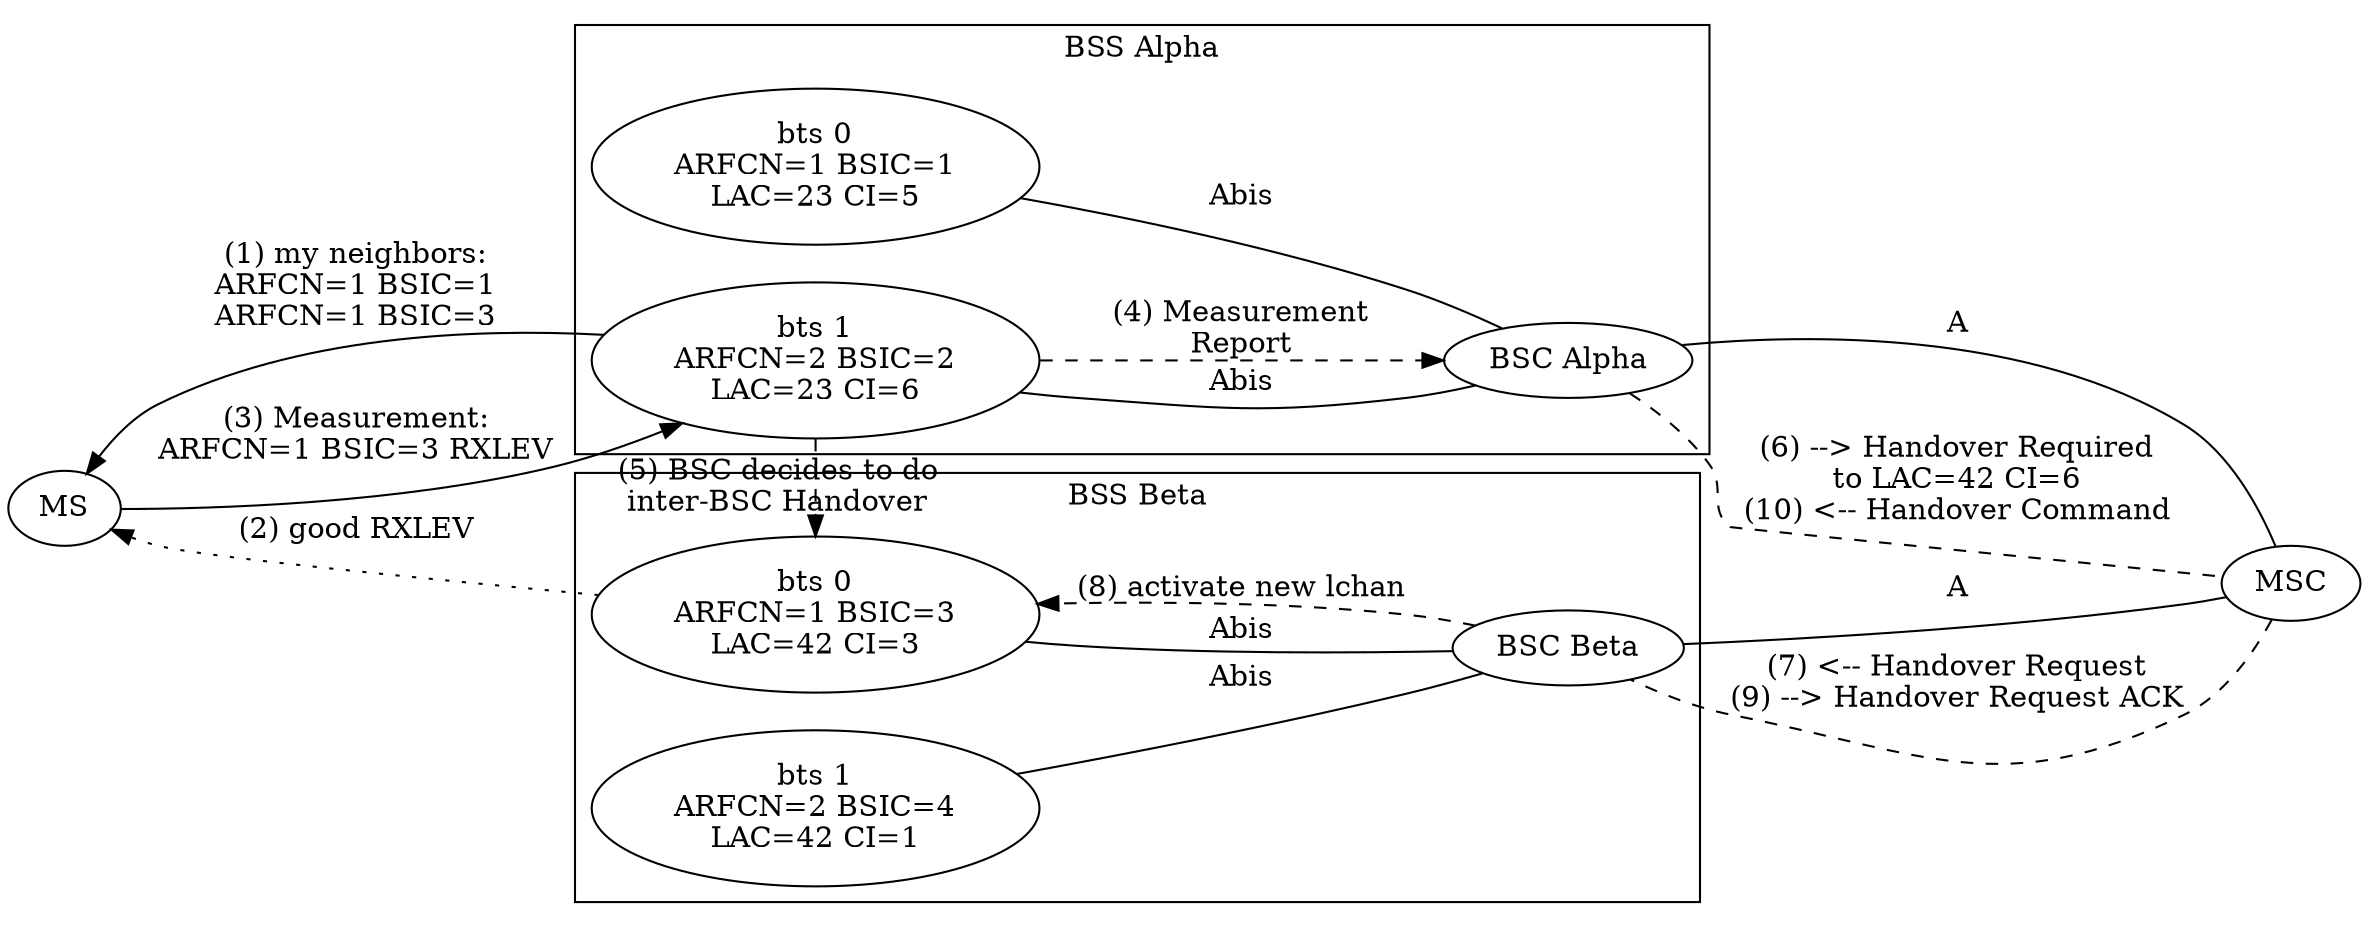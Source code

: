 digraph G {
rankdir=LR
	
subgraph cluster_bss_a {
	label="BSS Alpha"
	BTS_a0 [rank=min,label="bts 0\nARFCN=1 BSIC=1\nLAC=23 CI=5"]
	BTS_a1 [rank=min,label="bts 1\nARFCN=2 BSIC=2\nLAC=23 CI=6"]
	BSC_a [label="BSC Alpha"];
	{BTS_a0,BTS_a1} -> BSC_a [arrowhead=none,label=Abis]
}

subgraph cluster_bss_b {
	label="BSS Beta"
	BTS_b0 [rank=min,label="bts 0\nARFCN=1 BSIC=3\nLAC=42 CI=3"]
	BTS_b1 [rank=min,label="bts 1\nARFCN=2 BSIC=4\nLAC=42 CI=1"]
	BSC_b [label="BSC Beta"]
	{BTS_b0,BTS_b1} -> BSC_b [arrowhead=none,label=Abis]
}

MS -> BTS_a1 [label="(3) Measurement:\nARFCN=1 BSIC=3 RXLEV"]
BTS_a1 -> MS [label="(1) my neighbors:\nARFCN=1 BSIC=1\nARFCN=1 BSIC=3"]
BTS_b0 -> MS [label="(2) good RXLEV",style=dotted]
MS -> {BTS_a0,BTS_b0,BTS_b1} [style=invisible,arrowhead=none]

BTS_a1 -> BSC_a [label="(4) Measurement\nReport",style=dashed]
BTS_a1 -> BTS_b0 [label="(5) BSC decides to do\ninter-BSC Handover",style=dashed,constraint=false]

{BSC_a,BSC_b} -> MSC [arrowhead=none,label=A]

BSC_a -> MSC [label="(6) --> Handover Required\nto LAC=42 CI=6\n(10) <-- Handover Command",style=dashed,constraint=false,arrowhead=none]
MSC -> BSC_b [label="(7) <-- Handover Request\n(9) --> Handover Request ACK",style=dashed,constraint=false,arrowhead=none]

BSC_b -> BTS_b0 [label="(8) activate new lchan",style=dashed,constraint=false]

}
